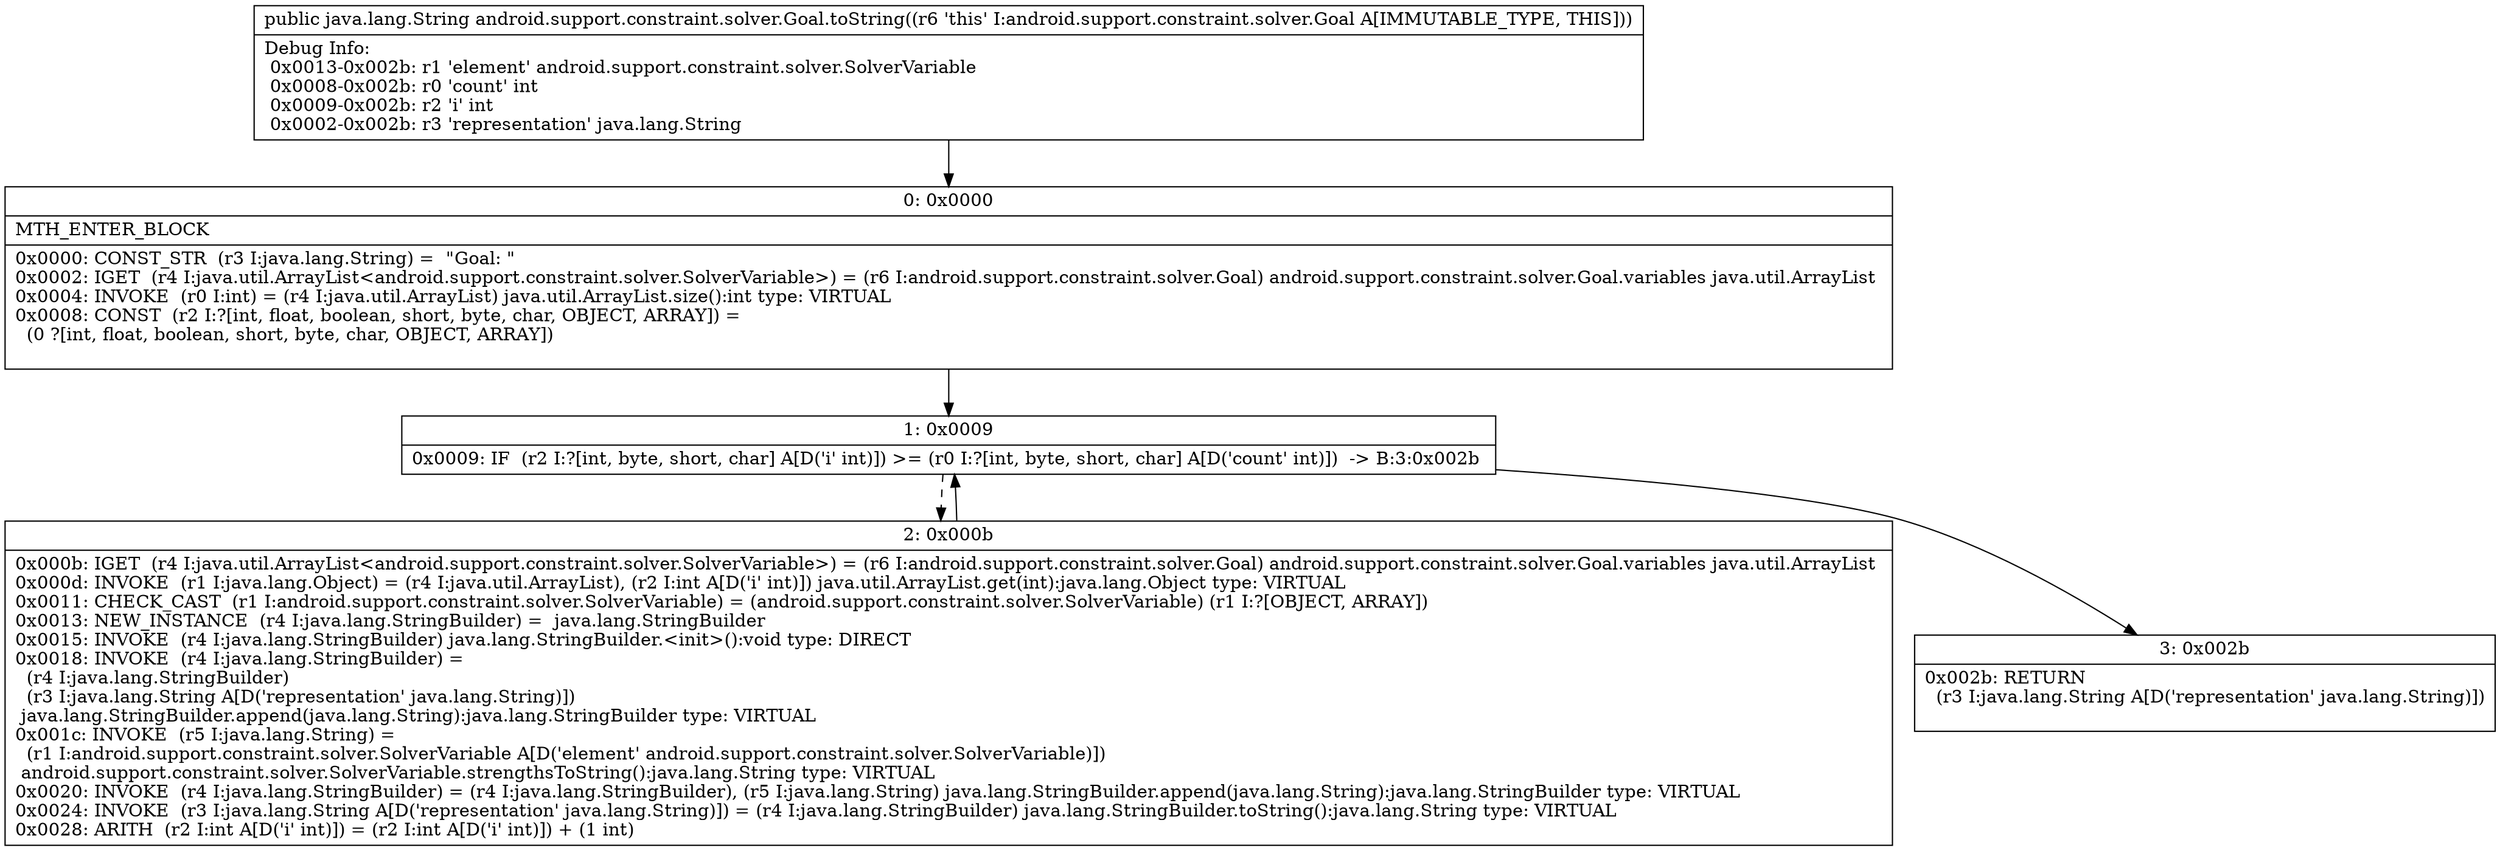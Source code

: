 digraph "CFG forandroid.support.constraint.solver.Goal.toString()Ljava\/lang\/String;" {
Node_0 [shape=record,label="{0\:\ 0x0000|MTH_ENTER_BLOCK\l|0x0000: CONST_STR  (r3 I:java.lang.String) =  \"Goal: \" \l0x0002: IGET  (r4 I:java.util.ArrayList\<android.support.constraint.solver.SolverVariable\>) = (r6 I:android.support.constraint.solver.Goal) android.support.constraint.solver.Goal.variables java.util.ArrayList \l0x0004: INVOKE  (r0 I:int) = (r4 I:java.util.ArrayList) java.util.ArrayList.size():int type: VIRTUAL \l0x0008: CONST  (r2 I:?[int, float, boolean, short, byte, char, OBJECT, ARRAY]) = \l  (0 ?[int, float, boolean, short, byte, char, OBJECT, ARRAY])\l \l}"];
Node_1 [shape=record,label="{1\:\ 0x0009|0x0009: IF  (r2 I:?[int, byte, short, char] A[D('i' int)]) \>= (r0 I:?[int, byte, short, char] A[D('count' int)])  \-\> B:3:0x002b \l}"];
Node_2 [shape=record,label="{2\:\ 0x000b|0x000b: IGET  (r4 I:java.util.ArrayList\<android.support.constraint.solver.SolverVariable\>) = (r6 I:android.support.constraint.solver.Goal) android.support.constraint.solver.Goal.variables java.util.ArrayList \l0x000d: INVOKE  (r1 I:java.lang.Object) = (r4 I:java.util.ArrayList), (r2 I:int A[D('i' int)]) java.util.ArrayList.get(int):java.lang.Object type: VIRTUAL \l0x0011: CHECK_CAST  (r1 I:android.support.constraint.solver.SolverVariable) = (android.support.constraint.solver.SolverVariable) (r1 I:?[OBJECT, ARRAY]) \l0x0013: NEW_INSTANCE  (r4 I:java.lang.StringBuilder) =  java.lang.StringBuilder \l0x0015: INVOKE  (r4 I:java.lang.StringBuilder) java.lang.StringBuilder.\<init\>():void type: DIRECT \l0x0018: INVOKE  (r4 I:java.lang.StringBuilder) = \l  (r4 I:java.lang.StringBuilder)\l  (r3 I:java.lang.String A[D('representation' java.lang.String)])\l java.lang.StringBuilder.append(java.lang.String):java.lang.StringBuilder type: VIRTUAL \l0x001c: INVOKE  (r5 I:java.lang.String) = \l  (r1 I:android.support.constraint.solver.SolverVariable A[D('element' android.support.constraint.solver.SolverVariable)])\l android.support.constraint.solver.SolverVariable.strengthsToString():java.lang.String type: VIRTUAL \l0x0020: INVOKE  (r4 I:java.lang.StringBuilder) = (r4 I:java.lang.StringBuilder), (r5 I:java.lang.String) java.lang.StringBuilder.append(java.lang.String):java.lang.StringBuilder type: VIRTUAL \l0x0024: INVOKE  (r3 I:java.lang.String A[D('representation' java.lang.String)]) = (r4 I:java.lang.StringBuilder) java.lang.StringBuilder.toString():java.lang.String type: VIRTUAL \l0x0028: ARITH  (r2 I:int A[D('i' int)]) = (r2 I:int A[D('i' int)]) + (1 int) \l}"];
Node_3 [shape=record,label="{3\:\ 0x002b|0x002b: RETURN  \l  (r3 I:java.lang.String A[D('representation' java.lang.String)])\l \l}"];
MethodNode[shape=record,label="{public java.lang.String android.support.constraint.solver.Goal.toString((r6 'this' I:android.support.constraint.solver.Goal A[IMMUTABLE_TYPE, THIS]))  | Debug Info:\l  0x0013\-0x002b: r1 'element' android.support.constraint.solver.SolverVariable\l  0x0008\-0x002b: r0 'count' int\l  0x0009\-0x002b: r2 'i' int\l  0x0002\-0x002b: r3 'representation' java.lang.String\l}"];
MethodNode -> Node_0;
Node_0 -> Node_1;
Node_1 -> Node_2[style=dashed];
Node_1 -> Node_3;
Node_2 -> Node_1;
}

